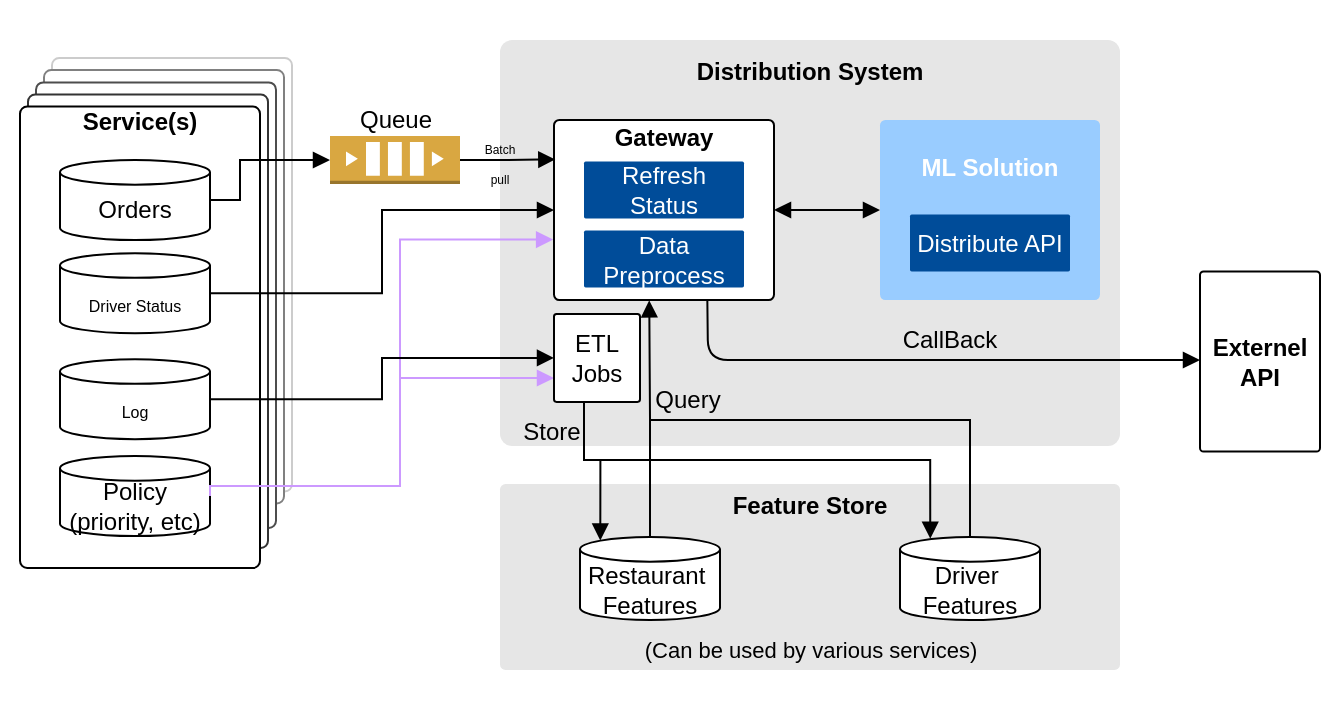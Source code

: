 <mxfile version="15.6.1" type="github" pages="4">
  <diagram id="M1z0iCmiGLwvpkXlTOR0" name="Page-1">
    <mxGraphModel dx="1298" dy="743" grid="1" gridSize="10" guides="1" tooltips="1" connect="1" arrows="1" fold="1" page="1" pageScale="1" pageWidth="1169" pageHeight="827" math="0" shadow="0">
      <root>
        <mxCell id="0" />
        <mxCell id="1" parent="0" />
        <mxCell id="O-yn0B9JO9yRSRZrxtQq-59" value="" style="rounded=0;whiteSpace=wrap;html=1;fillColor=#FFFFFF;strokeColor=none;" parent="1" vertex="1">
          <mxGeometry x="70" y="250" width="670" height="350" as="geometry" />
        </mxCell>
        <mxCell id="O-yn0B9JO9yRSRZrxtQq-37" value="" style="group" parent="1" vertex="1" connectable="0">
          <mxGeometry x="80" y="265" width="314" height="310" as="geometry" />
        </mxCell>
        <mxCell id="O-yn0B9JO9yRSRZrxtQq-38" value="" style="group" parent="O-yn0B9JO9yRSRZrxtQq-37" vertex="1" connectable="0">
          <mxGeometry width="314" height="310" as="geometry" />
        </mxCell>
        <mxCell id="O-yn0B9JO9yRSRZrxtQq-93" value="" style="rounded=1;whiteSpace=wrap;html=1;arcSize=3;strokeColor=#CCCCCC;" parent="O-yn0B9JO9yRSRZrxtQq-38" vertex="1">
          <mxGeometry x="16" y="14" width="120" height="216.735" as="geometry" />
        </mxCell>
        <mxCell id="O-yn0B9JO9yRSRZrxtQq-13" value="" style="rounded=1;whiteSpace=wrap;html=1;arcSize=3;strokeColor=#808080;" parent="O-yn0B9JO9yRSRZrxtQq-38" vertex="1">
          <mxGeometry x="12" y="20" width="120" height="216.735" as="geometry" />
        </mxCell>
        <mxCell id="O-yn0B9JO9yRSRZrxtQq-12" value="" style="rounded=1;whiteSpace=wrap;html=1;arcSize=3;strokeColor=#4D4D4D;" parent="O-yn0B9JO9yRSRZrxtQq-38" vertex="1">
          <mxGeometry x="8" y="26.22" width="120" height="222.78" as="geometry" />
        </mxCell>
        <mxCell id="O-yn0B9JO9yRSRZrxtQq-11" value="" style="rounded=1;whiteSpace=wrap;html=1;arcSize=3;strokeColor=#333333;" parent="O-yn0B9JO9yRSRZrxtQq-38" vertex="1">
          <mxGeometry x="4" y="32.24" width="120" height="226.76" as="geometry" />
        </mxCell>
        <mxCell id="O-yn0B9JO9yRSRZrxtQq-2" value="&lt;b&gt;Service(s)&lt;br&gt;&lt;br&gt;&lt;br&gt;&lt;br&gt;&lt;br&gt;&lt;br&gt;&lt;br&gt;&lt;br&gt;&lt;br&gt;&lt;br&gt;&lt;br&gt;&lt;br&gt;&lt;br&gt;&lt;br&gt;&lt;br&gt;&lt;br&gt;&lt;/b&gt;" style="rounded=1;whiteSpace=wrap;html=1;arcSize=3;" parent="O-yn0B9JO9yRSRZrxtQq-38" vertex="1">
          <mxGeometry y="38.27" width="120" height="230.73" as="geometry" />
        </mxCell>
        <mxCell id="O-yn0B9JO9yRSRZrxtQq-6" value="Policy&lt;br&gt;(priority, etc)" style="shape=cylinder3;whiteSpace=wrap;html=1;boundedLbl=1;backgroundOutline=1;size=6.167;" parent="O-yn0B9JO9yRSRZrxtQq-38" vertex="1">
          <mxGeometry x="20" y="212.98" width="75" height="40.02" as="geometry" />
        </mxCell>
        <mxCell id="O-yn0B9JO9yRSRZrxtQq-7" value="&lt;font style=&quot;font-size: 8px&quot;&gt;Driver Status&lt;/font&gt;" style="shape=cylinder3;whiteSpace=wrap;html=1;boundedLbl=1;backgroundOutline=1;size=6.167;" parent="O-yn0B9JO9yRSRZrxtQq-38" vertex="1">
          <mxGeometry x="20" y="111.6" width="75" height="40.02" as="geometry" />
        </mxCell>
        <mxCell id="O-yn0B9JO9yRSRZrxtQq-63" value="" style="outlineConnect=0;dashed=0;verticalLabelPosition=bottom;verticalAlign=top;align=center;html=1;shape=mxgraph.aws3.queue;fillColor=#D9A741;gradientColor=none;" parent="O-yn0B9JO9yRSRZrxtQq-38" vertex="1">
          <mxGeometry x="155" y="53" width="65" height="24" as="geometry" />
        </mxCell>
        <mxCell id="O-yn0B9JO9yRSRZrxtQq-70" value="Queue" style="text;html=1;strokeColor=none;fillColor=none;align=center;verticalAlign=middle;whiteSpace=wrap;rounded=0;" parent="O-yn0B9JO9yRSRZrxtQq-38" vertex="1">
          <mxGeometry x="167.5" y="35" width="40" height="20" as="geometry" />
        </mxCell>
        <mxCell id="O-yn0B9JO9yRSRZrxtQq-41" value="&lt;font style=&quot;font-size: 8px&quot;&gt;Log&lt;/font&gt;" style="shape=cylinder3;whiteSpace=wrap;html=1;boundedLbl=1;backgroundOutline=1;size=6.167;" parent="O-yn0B9JO9yRSRZrxtQq-38" vertex="1">
          <mxGeometry x="20" y="164.59" width="75" height="40" as="geometry" />
        </mxCell>
        <mxCell id="O-yn0B9JO9yRSRZrxtQq-4" value="Orders" style="shape=cylinder3;whiteSpace=wrap;html=1;boundedLbl=1;backgroundOutline=1;size=6.167;" parent="O-yn0B9JO9yRSRZrxtQq-38" vertex="1">
          <mxGeometry x="20" y="65" width="75" height="40" as="geometry" />
        </mxCell>
        <mxCell id="O-yn0B9JO9yRSRZrxtQq-15" value="" style="edgeStyle=orthogonalEdgeStyle;rounded=0;orthogonalLoop=1;jettySize=auto;html=1;entryX=0;entryY=0.5;entryDx=0;entryDy=0;entryPerimeter=0;endArrow=block;endFill=1;" parent="O-yn0B9JO9yRSRZrxtQq-38" source="O-yn0B9JO9yRSRZrxtQq-4" target="O-yn0B9JO9yRSRZrxtQq-63" edge="1">
          <mxGeometry relative="1" as="geometry">
            <mxPoint x="150" y="65" as="targetPoint" />
            <Array as="points">
              <mxPoint x="110" y="85" />
              <mxPoint x="110" y="65" />
            </Array>
          </mxGeometry>
        </mxCell>
        <mxCell id="O-yn0B9JO9yRSRZrxtQq-26" value="&lt;b&gt;Feature Store&lt;br&gt;&lt;br&gt;&lt;br&gt;&lt;br&gt;&lt;br&gt;&lt;br&gt;&lt;/b&gt;" style="rounded=1;whiteSpace=wrap;html=1;arcSize=3;fillColor=#E6E6E6;strokeColor=none;" parent="1" vertex="1">
          <mxGeometry x="320" y="492" width="310" height="93" as="geometry" />
        </mxCell>
        <mxCell id="O-yn0B9JO9yRSRZrxtQq-24" value="&lt;b&gt;Distribution System&lt;br&gt;&lt;/b&gt;&lt;br&gt;&lt;br&gt;&lt;br&gt;&lt;br&gt;&lt;br&gt;&lt;br&gt;&lt;br&gt;&lt;br&gt;&lt;br&gt;&lt;br&gt;&lt;br&gt;&lt;br&gt;" style="rounded=1;whiteSpace=wrap;html=1;arcSize=3;fillColor=#E6E6E6;strokeColor=none;" parent="1" vertex="1">
          <mxGeometry x="320" y="270" width="310" height="203" as="geometry" />
        </mxCell>
        <mxCell id="O-yn0B9JO9yRSRZrxtQq-20" style="edgeStyle=orthogonalEdgeStyle;rounded=0;orthogonalLoop=1;jettySize=auto;html=1;exitX=1;exitY=0.5;exitDx=0;exitDy=0;exitPerimeter=0;strokeColor=#CC99FF;entryX=-0.004;entryY=0.664;entryDx=0;entryDy=0;entryPerimeter=0;endArrow=block;endFill=1;" parent="1" source="O-yn0B9JO9yRSRZrxtQq-6" target="O-yn0B9JO9yRSRZrxtQq-14" edge="1">
          <mxGeometry relative="1" as="geometry">
            <mxPoint x="340" y="368" as="targetPoint" />
            <Array as="points">
              <mxPoint x="270" y="493" />
              <mxPoint x="270" y="370" />
            </Array>
          </mxGeometry>
        </mxCell>
        <mxCell id="O-yn0B9JO9yRSRZrxtQq-16" style="edgeStyle=orthogonalEdgeStyle;rounded=0;orthogonalLoop=1;jettySize=auto;html=1;endArrow=block;endFill=1;" parent="1" source="O-yn0B9JO9yRSRZrxtQq-7" target="O-yn0B9JO9yRSRZrxtQq-14" edge="1">
          <mxGeometry relative="1" as="geometry" />
        </mxCell>
        <mxCell id="O-yn0B9JO9yRSRZrxtQq-14" value="&lt;b&gt;Gateway&lt;br&gt;&lt;/b&gt;&lt;br&gt;&lt;br&gt;&lt;br&gt;&lt;br&gt;&lt;br&gt;" style="whiteSpace=wrap;html=1;rounded=1;arcSize=3;" parent="1" vertex="1">
          <mxGeometry x="347" y="310" width="110" height="90" as="geometry" />
        </mxCell>
        <mxCell id="O-yn0B9JO9yRSRZrxtQq-50" style="edgeStyle=orthogonalEdgeStyle;rounded=0;orthogonalLoop=1;jettySize=auto;html=1;strokeColor=#000000;exitX=0.5;exitY=0;exitDx=0;exitDy=0;exitPerimeter=0;endArrow=none;endFill=0;" parent="1" source="O-yn0B9JO9yRSRZrxtQq-21" edge="1">
          <mxGeometry relative="1" as="geometry">
            <mxPoint x="550" y="518.5" as="sourcePoint" />
            <mxPoint x="395" y="460" as="targetPoint" />
            <Array as="points">
              <mxPoint x="555" y="460" />
              <mxPoint x="395" y="460" />
            </Array>
          </mxGeometry>
        </mxCell>
        <mxCell id="O-yn0B9JO9yRSRZrxtQq-21" value="Driver&amp;nbsp; Features" style="shape=cylinder3;whiteSpace=wrap;html=1;boundedLbl=1;backgroundOutline=1;size=6.167;" parent="1" vertex="1">
          <mxGeometry x="520" y="518.5" width="70" height="41.5" as="geometry" />
        </mxCell>
        <mxCell id="O-yn0B9JO9yRSRZrxtQq-48" style="edgeStyle=orthogonalEdgeStyle;rounded=0;orthogonalLoop=1;jettySize=auto;html=1;strokeColor=#000000;entryX=0.433;entryY=1.002;entryDx=0;entryDy=0;entryPerimeter=0;endArrow=block;endFill=1;" parent="1" source="O-yn0B9JO9yRSRZrxtQq-25" target="O-yn0B9JO9yRSRZrxtQq-14" edge="1">
          <mxGeometry relative="1" as="geometry">
            <Array as="points" />
          </mxGeometry>
        </mxCell>
        <mxCell id="O-yn0B9JO9yRSRZrxtQq-25" value="Restaurant&amp;nbsp; Features" style="shape=cylinder3;whiteSpace=wrap;html=1;boundedLbl=1;backgroundOutline=1;size=6.167;" parent="1" vertex="1">
          <mxGeometry x="360" y="518.5" width="70" height="41.5" as="geometry" />
        </mxCell>
        <mxCell id="O-yn0B9JO9yRSRZrxtQq-35" style="edgeStyle=orthogonalEdgeStyle;rounded=0;orthogonalLoop=1;jettySize=auto;html=1;entryX=0;entryY=0.5;entryDx=0;entryDy=0;exitX=1;exitY=0.5;exitDx=0;exitDy=0;startArrow=block;startFill=1;endArrow=block;endFill=1;" parent="1" source="O-yn0B9JO9yRSRZrxtQq-14" target="O-yn0B9JO9yRSRZrxtQq-34" edge="1">
          <mxGeometry relative="1" as="geometry">
            <mxPoint x="490" y="357" as="sourcePoint" />
          </mxGeometry>
        </mxCell>
        <mxCell id="O-yn0B9JO9yRSRZrxtQq-34" value="&lt;font color=&quot;#ffffff&quot;&gt;&lt;b&gt;ML Solution&lt;/b&gt;&lt;br&gt;&lt;br&gt;&lt;br&gt;&lt;br&gt;&lt;/font&gt;" style="rounded=1;whiteSpace=wrap;html=1;arcSize=3;fillColor=#99CCFF;strokeColor=none;" parent="1" vertex="1">
          <mxGeometry x="510" y="310" width="110" height="90" as="geometry" />
        </mxCell>
        <mxCell id="O-yn0B9JO9yRSRZrxtQq-44" style="edgeStyle=orthogonalEdgeStyle;rounded=0;orthogonalLoop=1;jettySize=auto;html=1;entryX=0;entryY=0.75;entryDx=0;entryDy=0;strokeColor=#CC99FF;endArrow=block;endFill=1;" parent="1" source="O-yn0B9JO9yRSRZrxtQq-6" target="O-yn0B9JO9yRSRZrxtQq-42" edge="1">
          <mxGeometry relative="1" as="geometry">
            <Array as="points">
              <mxPoint x="270" y="493" />
              <mxPoint x="270" y="439" />
              <mxPoint x="347" y="439" />
            </Array>
          </mxGeometry>
        </mxCell>
        <mxCell id="O-yn0B9JO9yRSRZrxtQq-56" style="edgeStyle=orthogonalEdgeStyle;rounded=0;orthogonalLoop=1;jettySize=auto;html=1;entryX=0.145;entryY=0;entryDx=0;entryDy=1.788;entryPerimeter=0;endArrow=block;endFill=1;strokeColor=#000000;" parent="1" source="O-yn0B9JO9yRSRZrxtQq-42" target="O-yn0B9JO9yRSRZrxtQq-25" edge="1">
          <mxGeometry relative="1" as="geometry">
            <Array as="points">
              <mxPoint x="362" y="480" />
              <mxPoint x="370" y="480" />
            </Array>
          </mxGeometry>
        </mxCell>
        <mxCell id="O-yn0B9JO9yRSRZrxtQq-57" style="edgeStyle=orthogonalEdgeStyle;rounded=0;orthogonalLoop=1;jettySize=auto;html=1;entryX=0.216;entryY=0.02;entryDx=0;entryDy=0;entryPerimeter=0;endArrow=block;endFill=1;strokeColor=#000000;" parent="1" source="O-yn0B9JO9yRSRZrxtQq-42" target="O-yn0B9JO9yRSRZrxtQq-21" edge="1">
          <mxGeometry relative="1" as="geometry">
            <Array as="points">
              <mxPoint x="362" y="480" />
              <mxPoint x="535" y="480" />
            </Array>
          </mxGeometry>
        </mxCell>
        <mxCell id="O-yn0B9JO9yRSRZrxtQq-42" value="ETL&lt;br&gt;Jobs" style="whiteSpace=wrap;html=1;rounded=1;arcSize=3;" parent="1" vertex="1">
          <mxGeometry x="347" y="406.96" width="43" height="44" as="geometry" />
        </mxCell>
        <mxCell id="O-yn0B9JO9yRSRZrxtQq-46" style="edgeStyle=orthogonalEdgeStyle;rounded=0;orthogonalLoop=1;jettySize=auto;html=1;entryX=0;entryY=0.5;entryDx=0;entryDy=0;endArrow=block;endFill=1;" parent="1" source="O-yn0B9JO9yRSRZrxtQq-41" target="O-yn0B9JO9yRSRZrxtQq-42" edge="1">
          <mxGeometry relative="1" as="geometry" />
        </mxCell>
        <mxCell id="O-yn0B9JO9yRSRZrxtQq-61" value="&lt;span style=&quot;color: rgb(255 , 255 , 255) ; font-family: &amp;#34;helvetica&amp;#34;&quot;&gt;Distribute API&lt;/span&gt;&lt;font color=&quot;#ffffff&quot;&gt;&lt;br&gt;&lt;/font&gt;" style="rounded=1;whiteSpace=wrap;html=1;arcSize=3;fillColor=#004C99;strokeColor=none;" parent="1" vertex="1">
          <mxGeometry x="525" y="357.25" width="80" height="28.5" as="geometry" />
        </mxCell>
        <mxCell id="O-yn0B9JO9yRSRZrxtQq-62" value="&lt;font style=&quot;font-size: 11px ; line-height: 60%&quot;&gt;(Can be used by various services)&lt;/font&gt;" style="text;html=1;strokeColor=none;fillColor=none;align=center;verticalAlign=middle;whiteSpace=wrap;rounded=0;" parent="1" vertex="1">
          <mxGeometry x="382.5" y="565" width="185" height="20" as="geometry" />
        </mxCell>
        <mxCell id="O-yn0B9JO9yRSRZrxtQq-67" style="edgeStyle=orthogonalEdgeStyle;rounded=0;orthogonalLoop=1;jettySize=auto;html=1;endArrow=block;endFill=1;strokeColor=#000000;entryX=0.006;entryY=0.219;entryDx=0;entryDy=0;entryPerimeter=0;" parent="1" source="O-yn0B9JO9yRSRZrxtQq-63" target="O-yn0B9JO9yRSRZrxtQq-14" edge="1">
          <mxGeometry relative="1" as="geometry">
            <mxPoint x="340" y="330" as="targetPoint" />
          </mxGeometry>
        </mxCell>
        <mxCell id="O-yn0B9JO9yRSRZrxtQq-68" value="&lt;font face=&quot;helvetica&quot; color=&quot;#ffffff&quot;&gt;Refresh&lt;br&gt;Status&lt;br&gt;&lt;/font&gt;" style="rounded=1;whiteSpace=wrap;html=1;arcSize=3;fillColor=#004C99;strokeColor=none;" parent="1" vertex="1">
          <mxGeometry x="362" y="330.75" width="80" height="28.5" as="geometry" />
        </mxCell>
        <mxCell id="O-yn0B9JO9yRSRZrxtQq-69" value="&lt;span style=&quot;color: rgb(255 , 255 , 255) ; font-family: &amp;#34;helvetica&amp;#34;&quot;&gt;Data Preprocess&lt;/span&gt;&lt;font face=&quot;helvetica&quot; color=&quot;#ffffff&quot;&gt;&lt;br&gt;&lt;/font&gt;" style="rounded=1;whiteSpace=wrap;html=1;arcSize=3;fillColor=#004C99;strokeColor=none;" parent="1" vertex="1">
          <mxGeometry x="362" y="365.25" width="80" height="28.5" as="geometry" />
        </mxCell>
        <mxCell id="O-yn0B9JO9yRSRZrxtQq-85" value="&lt;p&gt;&lt;font style=&quot;font-size: 6px&quot;&gt;&lt;font&gt;Batch&lt;br&gt;&lt;/font&gt;&lt;font&gt;pull&lt;/font&gt;&lt;/font&gt;&lt;/p&gt;" style="text;html=1;strokeColor=none;fillColor=none;align=center;verticalAlign=middle;whiteSpace=wrap;rounded=0;" parent="1" vertex="1">
          <mxGeometry x="300" y="320" width="40" height="20" as="geometry" />
        </mxCell>
        <mxCell id="O-yn0B9JO9yRSRZrxtQq-86" value="" style="endArrow=block;html=1;strokeColor=#000000;exitX=0.697;exitY=1.002;exitDx=0;exitDy=0;exitPerimeter=0;endFill=1;" parent="1" source="O-yn0B9JO9yRSRZrxtQq-14" edge="1">
          <mxGeometry width="50" height="50" relative="1" as="geometry">
            <mxPoint x="400" y="510" as="sourcePoint" />
            <mxPoint x="670" y="430" as="targetPoint" />
            <Array as="points">
              <mxPoint x="424" y="430" />
            </Array>
          </mxGeometry>
        </mxCell>
        <mxCell id="O-yn0B9JO9yRSRZrxtQq-87" value="CallBack" style="text;html=1;strokeColor=none;fillColor=none;align=center;verticalAlign=middle;whiteSpace=wrap;rounded=0;" parent="1" vertex="1">
          <mxGeometry x="525" y="410" width="40" height="20" as="geometry" />
        </mxCell>
        <mxCell id="O-yn0B9JO9yRSRZrxtQq-88" value="&lt;b&gt;Externel API&lt;/b&gt;" style="whiteSpace=wrap;html=1;rounded=1;arcSize=3;" parent="1" vertex="1">
          <mxGeometry x="670" y="385.75" width="60" height="90" as="geometry" />
        </mxCell>
        <mxCell id="O-yn0B9JO9yRSRZrxtQq-91" value="Query" style="text;html=1;strokeColor=none;fillColor=none;align=center;verticalAlign=middle;whiteSpace=wrap;rounded=0;" parent="1" vertex="1">
          <mxGeometry x="394" y="440" width="40" height="20" as="geometry" />
        </mxCell>
        <mxCell id="O-yn0B9JO9yRSRZrxtQq-92" value="Store" style="text;html=1;strokeColor=none;fillColor=none;align=center;verticalAlign=middle;whiteSpace=wrap;rounded=0;" parent="1" vertex="1">
          <mxGeometry x="326" y="455.75" width="40" height="20" as="geometry" />
        </mxCell>
      </root>
    </mxGraphModel>
  </diagram>
  <diagram id="SAfugQ6qiYuDxQ_DStO2" name="Page-2">
    <mxGraphModel dx="1298" dy="747" grid="1" gridSize="10" guides="1" tooltips="1" connect="1" arrows="1" fold="1" page="1" pageScale="1" pageWidth="1169" pageHeight="827" math="0" shadow="0">
      <root>
        <mxCell id="ejhIgJHc46VJcfn_smyi-0" />
        <mxCell id="ejhIgJHc46VJcfn_smyi-1" parent="ejhIgJHc46VJcfn_smyi-0" />
        <mxCell id="KtDla9zOQPPF1bhfKHeX-16" style="edgeStyle=none;rounded=0;orthogonalLoop=1;jettySize=auto;html=1;entryX=0.5;entryY=0;entryDx=0;entryDy=0;fontSize=10;startArrow=none;startFill=0;endArrow=classicThin;endFill=1;strokeColor=#000000;" parent="ejhIgJHc46VJcfn_smyi-1" source="KtDla9zOQPPF1bhfKHeX-10" target="KtDla9zOQPPF1bhfKHeX-11" edge="1">
          <mxGeometry relative="1" as="geometry" />
        </mxCell>
        <mxCell id="KtDla9zOQPPF1bhfKHeX-10" value="&lt;font color=&quot;#ffffff&quot; style=&quot;font-size: 14px&quot;&gt;Start&lt;br&gt;(API Call)&lt;br&gt;&lt;/font&gt;" style="strokeWidth=2;html=1;shape=mxgraph.flowchart.start_1;whiteSpace=wrap;rounded=1;fontSize=14;fillColor=#004C99;strokeColor=none;" parent="ejhIgJHc46VJcfn_smyi-1" vertex="1">
          <mxGeometry x="115" y="84" width="100" height="60" as="geometry" />
        </mxCell>
        <mxCell id="KtDla9zOQPPF1bhfKHeX-19" value="" style="edgeStyle=none;rounded=0;orthogonalLoop=1;jettySize=auto;html=1;fontSize=14;startArrow=none;startFill=0;endArrow=classicThin;endFill=1;strokeColor=#000000;" parent="ejhIgJHc46VJcfn_smyi-1" source="KtDla9zOQPPF1bhfKHeX-11" target="KtDla9zOQPPF1bhfKHeX-18" edge="1">
          <mxGeometry relative="1" as="geometry" />
        </mxCell>
        <mxCell id="KtDla9zOQPPF1bhfKHeX-11" value="&lt;font color=&quot;#ffffff&quot; style=&quot;font-size: 14px&quot;&gt;Load Env&lt;br&gt;Configs&lt;br&gt;&lt;/font&gt;" style="html=1;dashed=0;whitespace=wrap;rounded=1;fontSize=14;strokeColor=#CCCCCC;fillColor=#004C99;" parent="ejhIgJHc46VJcfn_smyi-1" vertex="1">
          <mxGeometry x="110" y="174" width="110" height="49" as="geometry" />
        </mxCell>
        <mxCell id="KtDla9zOQPPF1bhfKHeX-23" value="" style="edgeStyle=none;rounded=0;orthogonalLoop=1;jettySize=auto;html=1;fontSize=14;startArrow=none;startFill=0;endArrow=classicThin;endFill=1;strokeColor=#000000;" parent="ejhIgJHc46VJcfn_smyi-1" source="KtDla9zOQPPF1bhfKHeX-18" target="KtDla9zOQPPF1bhfKHeX-22" edge="1">
          <mxGeometry relative="1" as="geometry" />
        </mxCell>
        <mxCell id="KtDla9zOQPPF1bhfKHeX-18" value="&lt;font color=&quot;#ffffff&quot; style=&quot;font-size: 14px&quot;&gt;Init Riders&lt;br&gt;&amp;nbsp;&amp;amp; Orders&amp;nbsp;&lt;br&gt;&lt;/font&gt;" style="html=1;dashed=0;whitespace=wrap;rounded=1;fontSize=14;strokeColor=#CCCCCC;fillColor=#004C99;" parent="ejhIgJHc46VJcfn_smyi-1" vertex="1">
          <mxGeometry x="110" y="254" width="110" height="49" as="geometry" />
        </mxCell>
        <mxCell id="KtDla9zOQPPF1bhfKHeX-25" value="" style="edgeStyle=none;rounded=0;orthogonalLoop=1;jettySize=auto;html=1;fontSize=14;startArrow=none;startFill=0;endArrow=classicThin;endFill=1;strokeColor=#000000;" parent="ejhIgJHc46VJcfn_smyi-1" source="KtDla9zOQPPF1bhfKHeX-22" target="KtDla9zOQPPF1bhfKHeX-24" edge="1">
          <mxGeometry relative="1" as="geometry" />
        </mxCell>
        <mxCell id="KtDla9zOQPPF1bhfKHeX-22" value="&lt;font color=&quot;#ffffff&quot; style=&quot;font-size: 14px&quot;&gt;Refresh Rider &lt;br&gt;&amp;amp; Order Status&lt;br&gt;&lt;/font&gt;" style="html=1;dashed=0;whitespace=wrap;rounded=1;fontSize=14;strokeColor=#CCCCCC;fillColor=#004C99;" parent="ejhIgJHc46VJcfn_smyi-1" vertex="1">
          <mxGeometry x="110" y="334" width="110" height="49" as="geometry" />
        </mxCell>
        <mxCell id="KtDla9zOQPPF1bhfKHeX-27" value="" style="edgeStyle=none;rounded=0;orthogonalLoop=1;jettySize=auto;html=1;fontSize=14;startArrow=none;startFill=0;endArrow=classicThin;endFill=1;strokeColor=#000000;" parent="ejhIgJHc46VJcfn_smyi-1" source="KtDla9zOQPPF1bhfKHeX-24" target="KtDla9zOQPPF1bhfKHeX-26" edge="1">
          <mxGeometry relative="1" as="geometry" />
        </mxCell>
        <mxCell id="KtDla9zOQPPF1bhfKHeX-24" value="&lt;font color=&quot;#ffffff&quot; style=&quot;font-size: 14px&quot;&gt;Call AI model&lt;br&gt;Distribute API&lt;br&gt;&lt;/font&gt;" style="html=1;dashed=0;whitespace=wrap;rounded=1;fontSize=14;strokeColor=#CCCCCC;fillColor=#004C99;" parent="ejhIgJHc46VJcfn_smyi-1" vertex="1">
          <mxGeometry x="110" y="414" width="110" height="49" as="geometry" />
        </mxCell>
        <mxCell id="KtDla9zOQPPF1bhfKHeX-30" style="edgeStyle=none;rounded=0;orthogonalLoop=1;jettySize=auto;html=1;exitX=1;exitY=0.5;exitDx=0;exitDy=0;entryX=1;entryY=0.5;entryDx=0;entryDy=0;fontSize=14;startArrow=none;startFill=0;endArrow=classicThin;endFill=1;strokeColor=#000000;" parent="ejhIgJHc46VJcfn_smyi-1" source="KtDla9zOQPPF1bhfKHeX-31" target="KtDla9zOQPPF1bhfKHeX-22" edge="1">
          <mxGeometry relative="1" as="geometry">
            <Array as="points">
              <mxPoint x="270" y="614" />
              <mxPoint x="270" y="359" />
            </Array>
          </mxGeometry>
        </mxCell>
        <mxCell id="KtDla9zOQPPF1bhfKHeX-33" value="No" style="edgeLabel;html=1;align=center;verticalAlign=middle;resizable=0;points=[];fontSize=14;" parent="KtDla9zOQPPF1bhfKHeX-30" vertex="1" connectable="0">
          <mxGeometry x="-0.872" y="-1" relative="1" as="geometry">
            <mxPoint as="offset" />
          </mxGeometry>
        </mxCell>
        <mxCell id="KtDla9zOQPPF1bhfKHeX-32" value="" style="edgeStyle=none;rounded=0;orthogonalLoop=1;jettySize=auto;html=1;fontSize=14;startArrow=none;startFill=0;endArrow=classicThin;endFill=1;strokeColor=#000000;" parent="ejhIgJHc46VJcfn_smyi-1" source="KtDla9zOQPPF1bhfKHeX-26" target="KtDla9zOQPPF1bhfKHeX-31" edge="1">
          <mxGeometry relative="1" as="geometry" />
        </mxCell>
        <mxCell id="KtDla9zOQPPF1bhfKHeX-26" value="&lt;font color=&quot;#ffffff&quot; style=&quot;font-size: 14px&quot;&gt;Record New &lt;br&gt;Plan Route&lt;br&gt;&lt;/font&gt;" style="html=1;dashed=0;whitespace=wrap;rounded=1;fontSize=14;strokeColor=#CCCCCC;fillColor=#004C99;" parent="ejhIgJHc46VJcfn_smyi-1" vertex="1">
          <mxGeometry x="110" y="494" width="110" height="49" as="geometry" />
        </mxCell>
        <mxCell id="KtDla9zOQPPF1bhfKHeX-37" value="" style="edgeStyle=none;rounded=0;orthogonalLoop=1;jettySize=auto;html=1;fontSize=14;startArrow=none;startFill=0;endArrow=classicThin;endFill=1;strokeColor=#000000;entryX=0.5;entryY=0;entryDx=0;entryDy=0;entryPerimeter=0;" parent="ejhIgJHc46VJcfn_smyi-1" source="KtDla9zOQPPF1bhfKHeX-31" target="KtDla9zOQPPF1bhfKHeX-40" edge="1">
          <mxGeometry relative="1" as="geometry">
            <mxPoint x="165" y="814" as="targetPoint" />
          </mxGeometry>
        </mxCell>
        <mxCell id="KtDla9zOQPPF1bhfKHeX-41" value="Yes" style="edgeLabel;html=1;align=center;verticalAlign=middle;resizable=0;points=[];fontSize=14;" parent="KtDla9zOQPPF1bhfKHeX-37" vertex="1" connectable="0">
          <mxGeometry x="0.247" relative="1" as="geometry">
            <mxPoint y="-5" as="offset" />
          </mxGeometry>
        </mxCell>
        <mxCell id="KtDla9zOQPPF1bhfKHeX-31" value="&lt;font color=&quot;#ffffff&quot;&gt;Is&lt;br&gt;finished&lt;/font&gt;" style="rhombus;whiteSpace=wrap;html=1;rounded=1;dashed=0;fontSize=14;strokeColor=#CCCCCC;fillColor=#004C99;" parent="ejhIgJHc46VJcfn_smyi-1" vertex="1">
          <mxGeometry x="125" y="574" width="80" height="80" as="geometry" />
        </mxCell>
        <mxCell id="KtDla9zOQPPF1bhfKHeX-40" value="&lt;font color=&quot;#ffffff&quot; style=&quot;font-size: 14px&quot;&gt;End&lt;br&gt;(Run evaluator)&lt;br&gt;&lt;/font&gt;" style="strokeWidth=2;html=1;shape=mxgraph.flowchart.start_1;whiteSpace=wrap;rounded=1;fontSize=14;fillColor=#004C99;strokeColor=none;" parent="ejhIgJHc46VJcfn_smyi-1" vertex="1">
          <mxGeometry x="115" y="684" width="100" height="60" as="geometry" />
        </mxCell>
        <mxCell id="-XnLI3kGyiDqRyXytXjW-8" value="assign a rider" style="edgeStyle=orthogonalEdgeStyle;rounded=0;orthogonalLoop=1;jettySize=auto;html=1;exitX=0.5;exitY=1;exitDx=0;exitDy=0;fontSize=10;" edge="1" parent="ejhIgJHc46VJcfn_smyi-1" source="-XnLI3kGyiDqRyXytXjW-5" target="-XnLI3kGyiDqRyXytXjW-7">
          <mxGeometry relative="1" as="geometry" />
        </mxCell>
        <mxCell id="-XnLI3kGyiDqRyXytXjW-9" value="No rider&lt;br&gt;assigned" style="edgeStyle=orthogonalEdgeStyle;rounded=0;orthogonalLoop=1;jettySize=auto;html=1;fontSize=10;" edge="1" parent="ejhIgJHc46VJcfn_smyi-1" source="-XnLI3kGyiDqRyXytXjW-5" target="-XnLI3kGyiDqRyXytXjW-6">
          <mxGeometry relative="1" as="geometry" />
        </mxCell>
        <mxCell id="-XnLI3kGyiDqRyXytXjW-5" value="Call distribute API" style="rounded=0;whiteSpace=wrap;html=1;fontSize=10;" vertex="1" parent="ejhIgJHc46VJcfn_smyi-1">
          <mxGeometry x="370" y="243" width="120" height="60" as="geometry" />
        </mxCell>
        <mxCell id="-XnLI3kGyiDqRyXytXjW-16" style="edgeStyle=orthogonalEdgeStyle;rounded=0;orthogonalLoop=1;jettySize=auto;html=1;entryX=-0.003;entryY=0.308;entryDx=0;entryDy=0;entryPerimeter=0;fontSize=10;" edge="1" parent="ejhIgJHc46VJcfn_smyi-1" source="-XnLI3kGyiDqRyXytXjW-6" target="-XnLI3kGyiDqRyXytXjW-10">
          <mxGeometry relative="1" as="geometry" />
        </mxCell>
        <mxCell id="-XnLI3kGyiDqRyXytXjW-6" value="rescue" style="rounded=0;whiteSpace=wrap;html=1;fontSize=10;" vertex="1" parent="ejhIgJHc46VJcfn_smyi-1">
          <mxGeometry x="590" y="243" width="120" height="60" as="geometry" />
        </mxCell>
        <mxCell id="-XnLI3kGyiDqRyXytXjW-7" value="normal logic" style="rounded=0;whiteSpace=wrap;html=1;fontSize=10;" vertex="1" parent="ejhIgJHc46VJcfn_smyi-1">
          <mxGeometry x="370" y="370" width="120" height="60" as="geometry" />
        </mxCell>
        <mxCell id="-XnLI3kGyiDqRyXytXjW-10" value="" style="rounded=0;whiteSpace=wrap;html=1;fontSize=10;fillColor=none;dashed=1;" vertex="1" parent="ejhIgJHc46VJcfn_smyi-1">
          <mxGeometry x="760" y="203" width="280" height="227" as="geometry" />
        </mxCell>
        <mxCell id="-XnLI3kGyiDqRyXytXjW-18" style="edgeStyle=orthogonalEdgeStyle;rounded=0;orthogonalLoop=1;jettySize=auto;html=1;entryX=0;entryY=0.5;entryDx=0;entryDy=0;fontSize=10;" edge="1" parent="ejhIgJHc46VJcfn_smyi-1" source="-XnLI3kGyiDqRyXytXjW-12" target="-XnLI3kGyiDqRyXytXjW-14">
          <mxGeometry relative="1" as="geometry" />
        </mxCell>
        <mxCell id="-XnLI3kGyiDqRyXytXjW-22" value="false" style="edgeLabel;html=1;align=center;verticalAlign=middle;resizable=0;points=[];fontSize=10;" vertex="1" connectable="0" parent="-XnLI3kGyiDqRyXytXjW-18">
          <mxGeometry x="-0.275" y="2" relative="1" as="geometry">
            <mxPoint as="offset" />
          </mxGeometry>
        </mxCell>
        <mxCell id="-XnLI3kGyiDqRyXytXjW-20" style="edgeStyle=orthogonalEdgeStyle;rounded=0;orthogonalLoop=1;jettySize=auto;html=1;entryX=0.5;entryY=0;entryDx=0;entryDy=0;fontSize=10;" edge="1" parent="ejhIgJHc46VJcfn_smyi-1" source="-XnLI3kGyiDqRyXytXjW-12" target="-XnLI3kGyiDqRyXytXjW-13">
          <mxGeometry relative="1" as="geometry" />
        </mxCell>
        <mxCell id="-XnLI3kGyiDqRyXytXjW-21" value="true" style="edgeLabel;html=1;align=center;verticalAlign=middle;resizable=0;points=[];fontSize=10;" vertex="1" connectable="0" parent="-XnLI3kGyiDqRyXytXjW-20">
          <mxGeometry x="-0.277" y="2" relative="1" as="geometry">
            <mxPoint as="offset" />
          </mxGeometry>
        </mxCell>
        <mxCell id="-XnLI3kGyiDqRyXytXjW-12" value="&lt;span&gt;current dispatchTimes &lt;br&gt;&amp;lt; &lt;br&gt;retryTimes&lt;/span&gt;&lt;span style=&quot;color: rgba(0 , 0 , 0 , 0) ; font-family: monospace ; font-size: 0px&quot;&gt;%3CmxGraphModel%3E%3Croot%3E%3CmxCell%20id%3D%220%22%2F%3E%3CmxCell%20id%3D%221%22%20parent%3D%220%22%2F%3E%3CmxCell%20id%3D%222%22%20value%3D%22rescue%22%20style%3D%22rounded%3D0%3BwhiteSpace%3Dwrap%3Bhtml%3D1%3BfontSize%3D10%3B%22%20vertex%3D%221%22%20parent%3D%221%22%3E%3CmxGeometry%20x%3D%22590%22%20y%3D%22243%22%20width%3D%22120%22%20height%3D%2260%22%20as%3D%22geometry%22%2F%3E%3C%2FmxCell%3E%3C%2Froot%3E%3C%2FmxGraphModel%3E&lt;/span&gt;&lt;span style=&quot;color: rgba(0 , 0 , 0 , 0) ; font-family: monospace ; font-size: 0px&quot;&gt;%3CmxGraphModel%3E%3Croot%3E%3CmxCell%20id%3D%220%22%2F%3E%3CmxCell%20id%3D%221%22%20parent%3D%220%22%2F%3E%3CmxCell%20id%3D%222%22%20value%3D%22rescue%22%20style%3D%22rounded%3D0%3BwhiteSpace%3Dwrap%3Bhtml%3D1%3BfontSize%3D10%3B%22%20vertex%3D%221%22%20parent%3D%221%22%3E%3CmxGeometry%20x%3D%22590%22%20y%3D%22243%22%20width%3D%22120%22%20height%3D%2260%22%20as%3D%22geometry%22%2F%3E%3C%2FmxCell%3E%3C%2Froot%3E%3C%2FmxGraphModel%3E&amp;nbsp;&lt;/span&gt;" style="rounded=0;whiteSpace=wrap;html=1;fontSize=10;" vertex="1" parent="ejhIgJHc46VJcfn_smyi-1">
          <mxGeometry x="770" y="257" width="130" height="46" as="geometry" />
        </mxCell>
        <mxCell id="-XnLI3kGyiDqRyXytXjW-13" value="push to priorityQueue" style="rounded=0;whiteSpace=wrap;html=1;fontSize=10;" vertex="1" parent="ejhIgJHc46VJcfn_smyi-1">
          <mxGeometry x="770" y="350" width="130" height="46" as="geometry" />
        </mxCell>
        <mxCell id="-XnLI3kGyiDqRyXytXjW-14" value="set expired" style="rounded=0;whiteSpace=wrap;html=1;fontSize=10;" vertex="1" parent="ejhIgJHc46VJcfn_smyi-1">
          <mxGeometry x="950" y="257" width="80" height="46" as="geometry" />
        </mxCell>
      </root>
    </mxGraphModel>
  </diagram>
  <diagram id="qSwc9Nif7YRnVbaKU7h5" name="Page-3">
    <mxGraphModel dx="742" dy="427" grid="1" gridSize="10" guides="1" tooltips="1" connect="1" arrows="1" fold="1" page="1" pageScale="1" pageWidth="1169" pageHeight="827" math="0" shadow="0">
      <root>
        <mxCell id="Y8fbJyTLLCyPtrvNAIYx-0" />
        <mxCell id="Y8fbJyTLLCyPtrvNAIYx-1" parent="Y8fbJyTLLCyPtrvNAIYx-0" />
        <mxCell id="8uSqUvPTajqCyHOMvOFv-0" value="assign a rider" style="edgeStyle=orthogonalEdgeStyle;rounded=0;orthogonalLoop=1;jettySize=auto;html=1;exitX=0.5;exitY=1;exitDx=0;exitDy=0;fontSize=10;" edge="1" parent="Y8fbJyTLLCyPtrvNAIYx-1" source="8uSqUvPTajqCyHOMvOFv-2" target="8uSqUvPTajqCyHOMvOFv-5">
          <mxGeometry relative="1" as="geometry" />
        </mxCell>
        <mxCell id="8uSqUvPTajqCyHOMvOFv-1" value="No rider&lt;br&gt;assigned" style="edgeStyle=orthogonalEdgeStyle;rounded=0;orthogonalLoop=1;jettySize=auto;html=1;fontSize=10;" edge="1" parent="Y8fbJyTLLCyPtrvNAIYx-1" source="8uSqUvPTajqCyHOMvOFv-2" target="8uSqUvPTajqCyHOMvOFv-4">
          <mxGeometry relative="1" as="geometry" />
        </mxCell>
        <mxCell id="8uSqUvPTajqCyHOMvOFv-2" value="Call distribute API" style="rounded=0;whiteSpace=wrap;html=1;fontSize=10;" vertex="1" parent="Y8fbJyTLLCyPtrvNAIYx-1">
          <mxGeometry x="370" y="243" width="120" height="60" as="geometry" />
        </mxCell>
        <mxCell id="8uSqUvPTajqCyHOMvOFv-3" style="edgeStyle=orthogonalEdgeStyle;rounded=0;orthogonalLoop=1;jettySize=auto;html=1;entryX=-0.003;entryY=0.308;entryDx=0;entryDy=0;entryPerimeter=0;fontSize=10;" edge="1" parent="Y8fbJyTLLCyPtrvNAIYx-1" source="8uSqUvPTajqCyHOMvOFv-4" target="8uSqUvPTajqCyHOMvOFv-6">
          <mxGeometry relative="1" as="geometry" />
        </mxCell>
        <mxCell id="8uSqUvPTajqCyHOMvOFv-4" value="rescue" style="rounded=0;whiteSpace=wrap;html=1;fontSize=10;" vertex="1" parent="Y8fbJyTLLCyPtrvNAIYx-1">
          <mxGeometry x="590" y="243" width="120" height="60" as="geometry" />
        </mxCell>
        <mxCell id="8uSqUvPTajqCyHOMvOFv-5" value="normal logic" style="rounded=0;whiteSpace=wrap;html=1;fontSize=10;" vertex="1" parent="Y8fbJyTLLCyPtrvNAIYx-1">
          <mxGeometry x="370" y="370" width="120" height="60" as="geometry" />
        </mxCell>
        <mxCell id="8uSqUvPTajqCyHOMvOFv-6" value="" style="rounded=0;whiteSpace=wrap;html=1;fontSize=10;fillColor=none;dashed=1;" vertex="1" parent="Y8fbJyTLLCyPtrvNAIYx-1">
          <mxGeometry x="760" y="203" width="280" height="227" as="geometry" />
        </mxCell>
        <mxCell id="8uSqUvPTajqCyHOMvOFv-7" style="edgeStyle=orthogonalEdgeStyle;rounded=0;orthogonalLoop=1;jettySize=auto;html=1;entryX=0;entryY=0.5;entryDx=0;entryDy=0;fontSize=10;" edge="1" parent="Y8fbJyTLLCyPtrvNAIYx-1" source="8uSqUvPTajqCyHOMvOFv-11" target="8uSqUvPTajqCyHOMvOFv-13">
          <mxGeometry relative="1" as="geometry" />
        </mxCell>
        <mxCell id="8uSqUvPTajqCyHOMvOFv-8" value="false" style="edgeLabel;html=1;align=center;verticalAlign=middle;resizable=0;points=[];fontSize=10;" vertex="1" connectable="0" parent="8uSqUvPTajqCyHOMvOFv-7">
          <mxGeometry x="-0.275" y="2" relative="1" as="geometry">
            <mxPoint as="offset" />
          </mxGeometry>
        </mxCell>
        <mxCell id="8uSqUvPTajqCyHOMvOFv-9" style="edgeStyle=orthogonalEdgeStyle;rounded=0;orthogonalLoop=1;jettySize=auto;html=1;entryX=0.5;entryY=0;entryDx=0;entryDy=0;fontSize=10;" edge="1" parent="Y8fbJyTLLCyPtrvNAIYx-1" source="8uSqUvPTajqCyHOMvOFv-11" target="8uSqUvPTajqCyHOMvOFv-12">
          <mxGeometry relative="1" as="geometry" />
        </mxCell>
        <mxCell id="8uSqUvPTajqCyHOMvOFv-10" value="true" style="edgeLabel;html=1;align=center;verticalAlign=middle;resizable=0;points=[];fontSize=10;" vertex="1" connectable="0" parent="8uSqUvPTajqCyHOMvOFv-9">
          <mxGeometry x="-0.277" y="2" relative="1" as="geometry">
            <mxPoint as="offset" />
          </mxGeometry>
        </mxCell>
        <mxCell id="8uSqUvPTajqCyHOMvOFv-11" value="&lt;span&gt;current dispatchTimes &lt;br&gt;&amp;lt; &lt;br&gt;retryTimes&lt;/span&gt;&lt;span style=&quot;color: rgba(0 , 0 , 0 , 0) ; font-family: monospace ; font-size: 0px&quot;&gt;%3CmxGraphModel%3E%3Croot%3E%3CmxCell%20id%3D%220%22%2F%3E%3CmxCell%20id%3D%221%22%20parent%3D%220%22%2F%3E%3CmxCell%20id%3D%222%22%20value%3D%22rescue%22%20style%3D%22rounded%3D0%3BwhiteSpace%3Dwrap%3Bhtml%3D1%3BfontSize%3D10%3B%22%20vertex%3D%221%22%20parent%3D%221%22%3E%3CmxGeometry%20x%3D%22590%22%20y%3D%22243%22%20width%3D%22120%22%20height%3D%2260%22%20as%3D%22geometry%22%2F%3E%3C%2FmxCell%3E%3C%2Froot%3E%3C%2FmxGraphModel%3E&lt;/span&gt;&lt;span style=&quot;color: rgba(0 , 0 , 0 , 0) ; font-family: monospace ; font-size: 0px&quot;&gt;%3CmxGraphModel%3E%3Croot%3E%3CmxCell%20id%3D%220%22%2F%3E%3CmxCell%20id%3D%221%22%20parent%3D%220%22%2F%3E%3CmxCell%20id%3D%222%22%20value%3D%22rescue%22%20style%3D%22rounded%3D0%3BwhiteSpace%3Dwrap%3Bhtml%3D1%3BfontSize%3D10%3B%22%20vertex%3D%221%22%20parent%3D%221%22%3E%3CmxGeometry%20x%3D%22590%22%20y%3D%22243%22%20width%3D%22120%22%20height%3D%2260%22%20as%3D%22geometry%22%2F%3E%3C%2FmxCell%3E%3C%2Froot%3E%3C%2FmxGraphModel%3E&amp;nbsp;&lt;/span&gt;" style="rounded=0;whiteSpace=wrap;html=1;fontSize=10;" vertex="1" parent="Y8fbJyTLLCyPtrvNAIYx-1">
          <mxGeometry x="770" y="257" width="130" height="46" as="geometry" />
        </mxCell>
        <mxCell id="8uSqUvPTajqCyHOMvOFv-12" value="push to priorityQueue" style="rounded=0;whiteSpace=wrap;html=1;fontSize=10;" vertex="1" parent="Y8fbJyTLLCyPtrvNAIYx-1">
          <mxGeometry x="770" y="350" width="130" height="46" as="geometry" />
        </mxCell>
        <mxCell id="8uSqUvPTajqCyHOMvOFv-13" value="set expired" style="rounded=0;whiteSpace=wrap;html=1;fontSize=10;" vertex="1" parent="Y8fbJyTLLCyPtrvNAIYx-1">
          <mxGeometry x="950" y="257" width="80" height="46" as="geometry" />
        </mxCell>
      </root>
    </mxGraphModel>
  </diagram>
  <diagram id="k7rdYDQa8jbG7rQvQHxP" name="Page-4">
    <mxGraphModel dx="1298" dy="747" grid="1" gridSize="10" guides="1" tooltips="1" connect="1" arrows="1" fold="1" page="1" pageScale="1" pageWidth="1169" pageHeight="827" math="0" shadow="0">
      <root>
        <mxCell id="u5hIqRsxzirSBcQuzOk0-0" />
        <mxCell id="u5hIqRsxzirSBcQuzOk0-1" parent="u5hIqRsxzirSBcQuzOk0-0" />
        <mxCell id="U27PBdI5HZPOoPD1l1I4-4" style="edgeStyle=orthogonalEdgeStyle;rounded=0;orthogonalLoop=1;jettySize=auto;html=1;exitX=1;exitY=0.5;exitDx=0;exitDy=0;entryX=0;entryY=0.5;entryDx=0;entryDy=0;fontFamily=Helvetica;fontSize=12;" edge="1" parent="u5hIqRsxzirSBcQuzOk0-1" source="JHUDzfD4oQ-JPv5V-iRP-0" target="U27PBdI5HZPOoPD1l1I4-0">
          <mxGeometry relative="1" as="geometry" />
        </mxCell>
        <mxCell id="JHUDzfD4oQ-JPv5V-iRP-0" value="getNewDemand" style="rounded=0;whiteSpace=wrap;html=1;fontSize=10;" vertex="1" parent="u5hIqRsxzirSBcQuzOk0-1">
          <mxGeometry x="76" y="80" width="120" height="60" as="geometry" />
        </mxCell>
        <mxCell id="U27PBdI5HZPOoPD1l1I4-3" value="false" style="edgeStyle=orthogonalEdgeStyle;rounded=0;orthogonalLoop=1;jettySize=auto;html=1;entryX=0.5;entryY=0;entryDx=0;entryDy=0;fontFamily=Helvetica;fontSize=12;" edge="1" parent="u5hIqRsxzirSBcQuzOk0-1" source="U27PBdI5HZPOoPD1l1I4-0" target="U27PBdI5HZPOoPD1l1I4-1">
          <mxGeometry relative="1" as="geometry" />
        </mxCell>
        <mxCell id="U27PBdI5HZPOoPD1l1I4-5" value="true" style="edgeStyle=orthogonalEdgeStyle;rounded=0;orthogonalLoop=1;jettySize=auto;html=1;entryX=0;entryY=0.5;entryDx=0;entryDy=0;fontFamily=Helvetica;fontSize=12;" edge="1" parent="u5hIqRsxzirSBcQuzOk0-1" source="U27PBdI5HZPOoPD1l1I4-0" target="U27PBdI5HZPOoPD1l1I4-2">
          <mxGeometry relative="1" as="geometry" />
        </mxCell>
        <mxCell id="U27PBdI5HZPOoPD1l1I4-0" value="&lt;pre style=&quot;background-color: rgb(255 , 255 , 255) ; color: rgb(8 , 8 , 8)&quot;&gt;&lt;span style=&quot;color: rgb(0 , 0 , 0)&quot;&gt;&lt;font face=&quot;Helvetica&quot; style=&quot;font-size: 12px&quot;&gt;pullEnable&lt;/font&gt;&lt;/span&gt;&lt;/pre&gt;" style="rhombus;whiteSpace=wrap;html=1;dashed=1;fontSize=10;fillColor=default;" vertex="1" parent="u5hIqRsxzirSBcQuzOk0-1">
          <mxGeometry x="240" y="70" width="80" height="80" as="geometry" />
        </mxCell>
        <mxCell id="U27PBdI5HZPOoPD1l1I4-1" value="pop from&amp;nbsp;&lt;span style=&quot;background-color: rgb(255 , 255 , 255)&quot;&gt;&lt;font style=&quot;font-size: 12px&quot;&gt;priorityQueue&lt;/font&gt;&lt;/span&gt;" style="rounded=0;whiteSpace=wrap;html=1;fontSize=10;" vertex="1" parent="u5hIqRsxzirSBcQuzOk0-1">
          <mxGeometry x="220" y="190" width="120" height="60" as="geometry" />
        </mxCell>
        <mxCell id="U27PBdI5HZPOoPD1l1I4-9" style="edgeStyle=orthogonalEdgeStyle;rounded=0;orthogonalLoop=1;jettySize=auto;html=1;entryX=0;entryY=0.5;entryDx=0;entryDy=0;fontFamily=Helvetica;fontSize=12;" edge="1" parent="u5hIqRsxzirSBcQuzOk0-1" source="U27PBdI5HZPOoPD1l1I4-2" target="U27PBdI5HZPOoPD1l1I4-8">
          <mxGeometry relative="1" as="geometry" />
        </mxCell>
        <mxCell id="U27PBdI5HZPOoPD1l1I4-2" value="pull new order" style="rounded=0;whiteSpace=wrap;html=1;fontSize=10;" vertex="1" parent="u5hIqRsxzirSBcQuzOk0-1">
          <mxGeometry x="364" y="80" width="120" height="60" as="geometry" />
        </mxCell>
        <mxCell id="U27PBdI5HZPOoPD1l1I4-10" style="edgeStyle=orthogonalEdgeStyle;rounded=0;orthogonalLoop=1;jettySize=auto;html=1;exitX=0.5;exitY=1;exitDx=0;exitDy=0;fontFamily=Helvetica;fontSize=12;entryX=0.5;entryY=0;entryDx=0;entryDy=0;" edge="1" parent="u5hIqRsxzirSBcQuzOk0-1" source="U27PBdI5HZPOoPD1l1I4-8" target="U27PBdI5HZPOoPD1l1I4-12">
          <mxGeometry relative="1" as="geometry">
            <mxPoint x="570" y="190" as="targetPoint" />
          </mxGeometry>
        </mxCell>
        <mxCell id="U27PBdI5HZPOoPD1l1I4-13" value="true" style="edgeLabel;html=1;align=center;verticalAlign=middle;resizable=0;points=[];fontSize=12;fontFamily=Helvetica;" vertex="1" connectable="0" parent="U27PBdI5HZPOoPD1l1I4-10">
          <mxGeometry x="-0.2" y="2" relative="1" as="geometry">
            <mxPoint as="offset" />
          </mxGeometry>
        </mxCell>
        <mxCell id="U27PBdI5HZPOoPD1l1I4-8" value="&lt;pre style=&quot;background-color: rgb(255 , 255 , 255)&quot;&gt;&lt;p&gt;&lt;font face=&quot;Helvetica&quot;&gt;order&lt;br&gt;&lt;/font&gt;&lt;font face=&quot;Helvetica&quot;&gt;is&lt;br&gt;&lt;/font&gt;&lt;font face=&quot;Helvetica&quot;&gt;empty&lt;/font&gt;&lt;/p&gt;&lt;/pre&gt;" style="rhombus;whiteSpace=wrap;html=1;dashed=1;fontSize=10;fillColor=default;" vertex="1" parent="u5hIqRsxzirSBcQuzOk0-1">
          <mxGeometry x="530" y="70" width="80" height="80" as="geometry" />
        </mxCell>
        <mxCell id="U27PBdI5HZPOoPD1l1I4-12" value="&lt;pre style=&quot;background-color: rgb(255 , 255 , 255)&quot;&gt;&lt;h1&gt;&lt;p&gt;&lt;font face=&quot;Helvetica&quot; style=&quot;font-weight: normal&quot;&gt;queue&lt;/font&gt;&lt;/p&gt;&lt;p&gt;&lt;span style=&quot;font-weight: normal&quot;&gt;&lt;font face=&quot;Helvetica&quot;&gt;is&lt;br&gt;&lt;/font&gt;&lt;font face=&quot;Helvetica&quot;&gt;empty&lt;/font&gt;&lt;/span&gt;&lt;/p&gt;&lt;/h1&gt;&lt;/pre&gt;" style="rhombus;whiteSpace=wrap;html=1;dashed=1;fontSize=10;fillColor=default;" vertex="1" parent="u5hIqRsxzirSBcQuzOk0-1">
          <mxGeometry x="530" y="180" width="80" height="80" as="geometry" />
        </mxCell>
      </root>
    </mxGraphModel>
  </diagram>
</mxfile>
